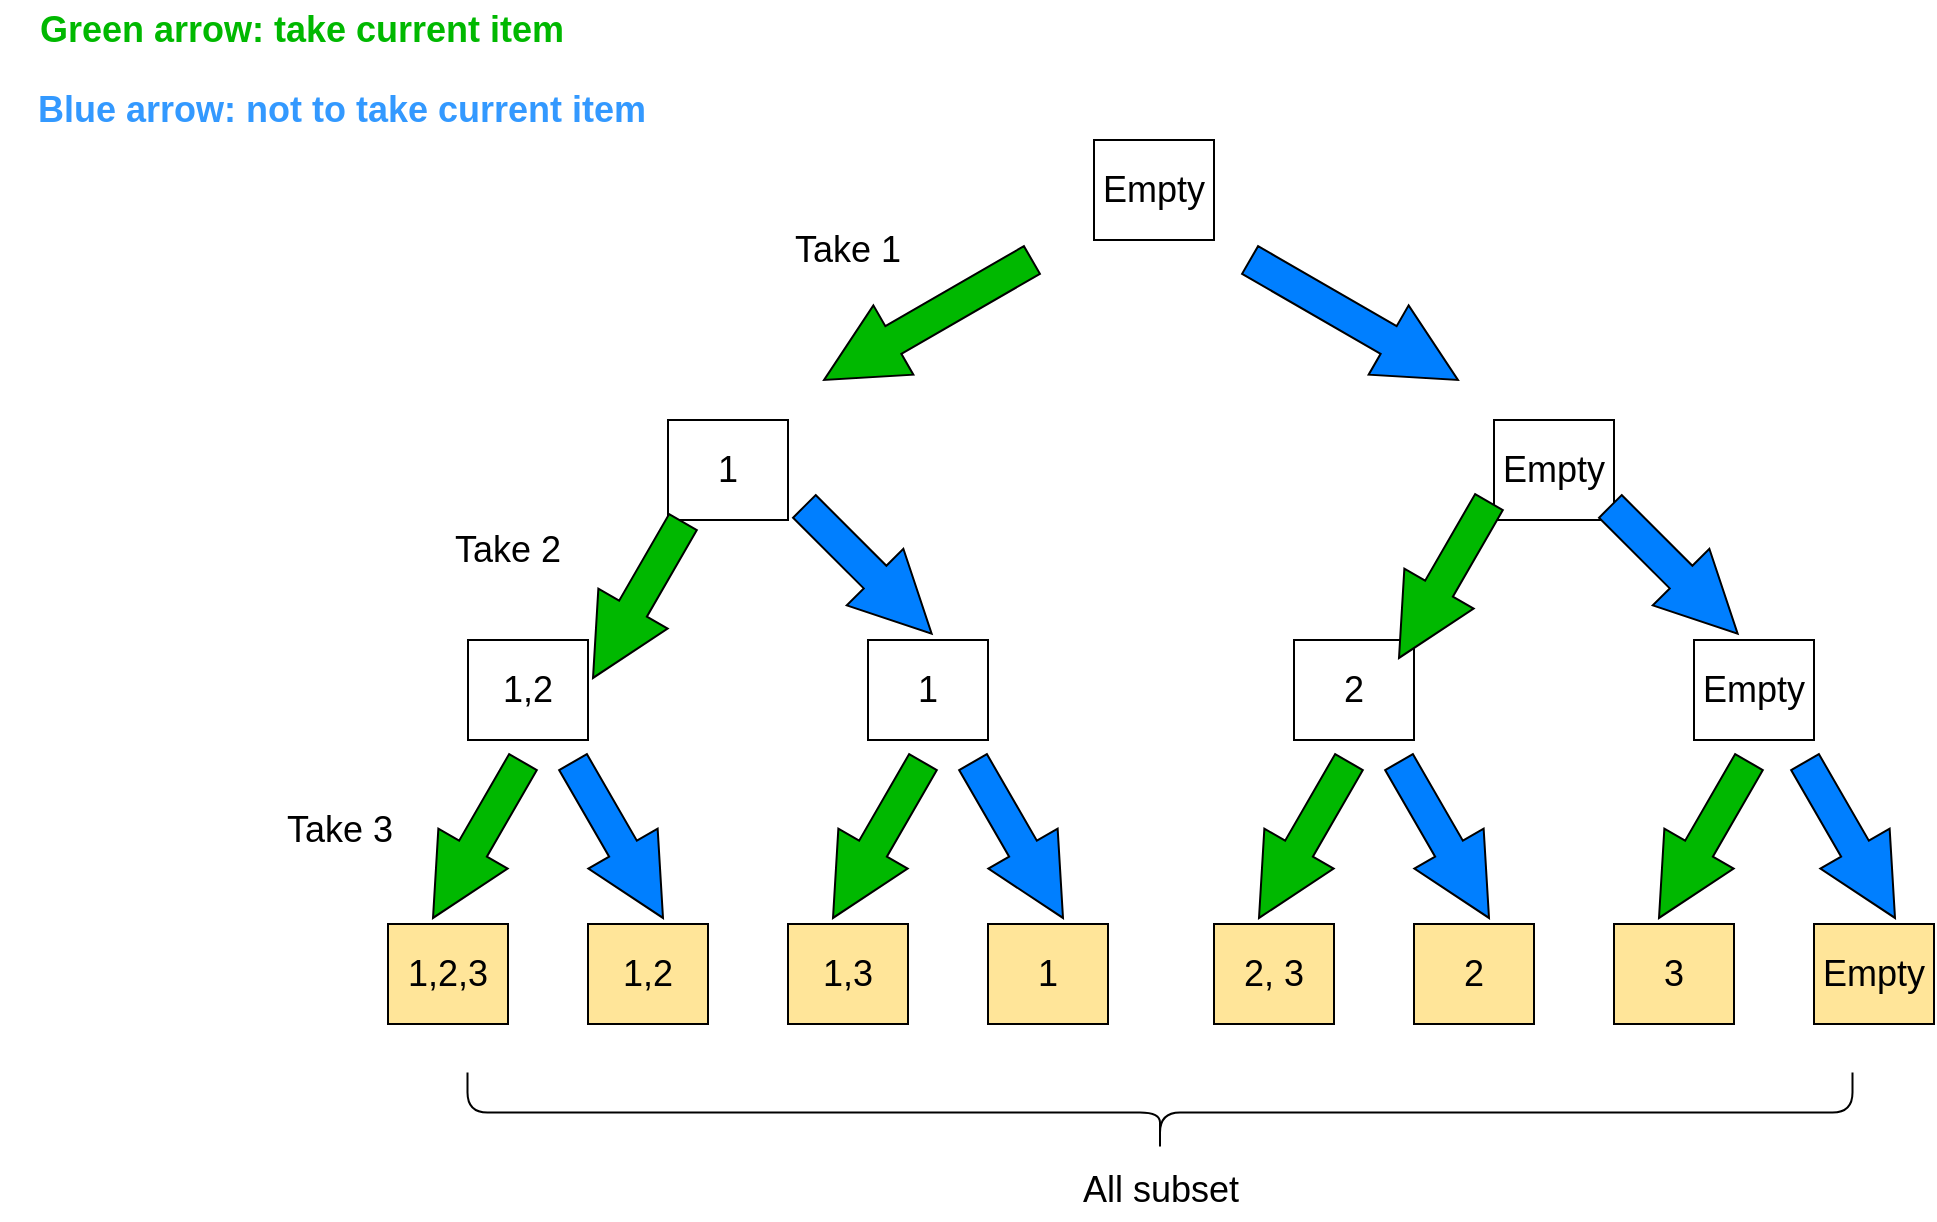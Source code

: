 <mxfile version="20.4.1" type="github">
  <diagram id="qM-cMQCvzxBhEE6eYmAq" name="第 1 页">
    <mxGraphModel dx="2462" dy="2159" grid="1" gridSize="10" guides="1" tooltips="1" connect="1" arrows="1" fold="1" page="1" pageScale="1" pageWidth="827" pageHeight="1169" math="0" shadow="0">
      <root>
        <mxCell id="0" />
        <mxCell id="1" parent="0" />
        <mxCell id="jb7JPiQM4gg-1MJWg5oM-1" value="&lt;font style=&quot;font-size: 18px;&quot;&gt;1&lt;/font&gt;" style="rounded=0;whiteSpace=wrap;html=1;" vertex="1" parent="1">
          <mxGeometry x="184" y="170" width="60" height="50" as="geometry" />
        </mxCell>
        <mxCell id="jb7JPiQM4gg-1MJWg5oM-3" value="&lt;font style=&quot;font-size: 18px;&quot;&gt;1,2&lt;/font&gt;" style="rounded=0;whiteSpace=wrap;html=1;" vertex="1" parent="1">
          <mxGeometry x="84" y="280" width="60" height="50" as="geometry" />
        </mxCell>
        <mxCell id="jb7JPiQM4gg-1MJWg5oM-6" value="&lt;font style=&quot;font-size: 18px;&quot;&gt;1,2,3&lt;/font&gt;" style="rounded=0;whiteSpace=wrap;html=1;fillColor=#FFE599;" vertex="1" parent="1">
          <mxGeometry x="44" y="422" width="60" height="50" as="geometry" />
        </mxCell>
        <mxCell id="jb7JPiQM4gg-1MJWg5oM-8" value="&lt;font style=&quot;font-size: 18px;&quot;&gt;1,2&lt;/font&gt;" style="rounded=0;whiteSpace=wrap;html=1;fillColor=#FFE599;" vertex="1" parent="1">
          <mxGeometry x="144" y="422" width="60" height="50" as="geometry" />
        </mxCell>
        <mxCell id="jb7JPiQM4gg-1MJWg5oM-9" value="&lt;font style=&quot;font-size: 18px;&quot;&gt;1&lt;/font&gt;" style="rounded=0;whiteSpace=wrap;html=1;" vertex="1" parent="1">
          <mxGeometry x="284" y="280" width="60" height="50" as="geometry" />
        </mxCell>
        <mxCell id="jb7JPiQM4gg-1MJWg5oM-10" value="&lt;font style=&quot;font-size: 18px;&quot;&gt;1,3&lt;/font&gt;" style="rounded=0;whiteSpace=wrap;html=1;fillColor=#FFE599;" vertex="1" parent="1">
          <mxGeometry x="244" y="422" width="60" height="50" as="geometry" />
        </mxCell>
        <mxCell id="jb7JPiQM4gg-1MJWg5oM-11" value="&lt;font style=&quot;font-size: 18px;&quot;&gt;1&lt;/font&gt;" style="rounded=0;whiteSpace=wrap;html=1;fillColor=#FFE599;" vertex="1" parent="1">
          <mxGeometry x="344" y="422" width="60" height="50" as="geometry" />
        </mxCell>
        <mxCell id="jb7JPiQM4gg-1MJWg5oM-12" value="&lt;font style=&quot;font-size: 18px;&quot;&gt;Empty&lt;/font&gt;" style="rounded=0;whiteSpace=wrap;html=1;" vertex="1" parent="1">
          <mxGeometry x="597" y="170" width="60" height="50" as="geometry" />
        </mxCell>
        <mxCell id="jb7JPiQM4gg-1MJWg5oM-13" value="&lt;font style=&quot;font-size: 18px;&quot;&gt;2&lt;/font&gt;" style="rounded=0;whiteSpace=wrap;html=1;" vertex="1" parent="1">
          <mxGeometry x="497" y="280" width="60" height="50" as="geometry" />
        </mxCell>
        <mxCell id="jb7JPiQM4gg-1MJWg5oM-14" value="&lt;font style=&quot;font-size: 18px;&quot;&gt;2, 3&lt;/font&gt;" style="rounded=0;whiteSpace=wrap;html=1;fillColor=#FFE599;" vertex="1" parent="1">
          <mxGeometry x="457" y="422" width="60" height="50" as="geometry" />
        </mxCell>
        <mxCell id="jb7JPiQM4gg-1MJWg5oM-15" value="&lt;font style=&quot;font-size: 18px;&quot;&gt;2&lt;/font&gt;" style="rounded=0;whiteSpace=wrap;html=1;fillColor=#FFE599;" vertex="1" parent="1">
          <mxGeometry x="557" y="422" width="60" height="50" as="geometry" />
        </mxCell>
        <mxCell id="jb7JPiQM4gg-1MJWg5oM-16" value="&lt;font style=&quot;font-size: 18px;&quot;&gt;Empty&lt;/font&gt;" style="rounded=0;whiteSpace=wrap;html=1;" vertex="1" parent="1">
          <mxGeometry x="697" y="280" width="60" height="50" as="geometry" />
        </mxCell>
        <mxCell id="jb7JPiQM4gg-1MJWg5oM-17" value="&lt;font style=&quot;font-size: 18px;&quot;&gt;3&lt;/font&gt;" style="rounded=0;whiteSpace=wrap;html=1;fillColor=#FFE599;" vertex="1" parent="1">
          <mxGeometry x="657" y="422" width="60" height="50" as="geometry" />
        </mxCell>
        <mxCell id="jb7JPiQM4gg-1MJWg5oM-18" value="&lt;font style=&quot;font-size: 18px;&quot;&gt;Empty&lt;/font&gt;" style="rounded=0;whiteSpace=wrap;html=1;fillColor=#FFE599;" vertex="1" parent="1">
          <mxGeometry x="757" y="422" width="60" height="50" as="geometry" />
        </mxCell>
        <mxCell id="jb7JPiQM4gg-1MJWg5oM-19" value="&lt;font style=&quot;font-size: 18px;&quot;&gt;Empty&lt;/font&gt;" style="rounded=0;whiteSpace=wrap;html=1;" vertex="1" parent="1">
          <mxGeometry x="397" y="30" width="60" height="50" as="geometry" />
        </mxCell>
        <mxCell id="jb7JPiQM4gg-1MJWg5oM-21" value="" style="html=1;shadow=0;dashed=0;align=center;verticalAlign=middle;shape=mxgraph.arrows2.arrow;dy=0.6;dx=40;direction=west;notch=0;fontSize=18;rotation=-30;fillColor=#00B800;" vertex="1" parent="1">
          <mxGeometry x="254" y="100" width="120" height="40" as="geometry" />
        </mxCell>
        <mxCell id="jb7JPiQM4gg-1MJWg5oM-22" value="" style="html=1;shadow=0;dashed=0;align=center;verticalAlign=middle;shape=mxgraph.arrows2.arrow;dy=0.6;dx=40;direction=north;notch=0;fontSize=18;rotation=135;fillColor=#007FFF;" vertex="1" parent="1">
          <mxGeometry x="264" y="200" width="40" height="90" as="geometry" />
        </mxCell>
        <mxCell id="jb7JPiQM4gg-1MJWg5oM-24" value="" style="html=1;shadow=0;dashed=0;align=center;verticalAlign=middle;shape=mxgraph.arrows2.arrow;dy=0.6;dx=40;direction=west;notch=0;fontSize=18;rotation=-60;fillColor=#00B800;" vertex="1" parent="1">
          <mxGeometry x="44" y="360" width="90" height="40" as="geometry" />
        </mxCell>
        <mxCell id="jb7JPiQM4gg-1MJWg5oM-25" value="" style="html=1;shadow=0;dashed=0;align=center;verticalAlign=middle;shape=mxgraph.arrows2.arrow;dy=0.6;dx=40;direction=west;notch=0;fontSize=18;rotation=-60;fillColor=#00B800;" vertex="1" parent="1">
          <mxGeometry x="244" y="360" width="90" height="40" as="geometry" />
        </mxCell>
        <mxCell id="jb7JPiQM4gg-1MJWg5oM-26" value="" style="html=1;shadow=0;dashed=0;align=center;verticalAlign=middle;shape=mxgraph.arrows2.arrow;dy=0.6;dx=40;direction=west;notch=0;fontSize=18;rotation=-60;fillColor=#00B800;" vertex="1" parent="1">
          <mxGeometry x="457" y="360" width="90" height="40" as="geometry" />
        </mxCell>
        <mxCell id="jb7JPiQM4gg-1MJWg5oM-27" value="" style="html=1;shadow=0;dashed=0;align=center;verticalAlign=middle;shape=mxgraph.arrows2.arrow;dy=0.6;dx=40;direction=west;notch=0;fontSize=18;rotation=-60;fillColor=#00B800;" vertex="1" parent="1">
          <mxGeometry x="657" y="360" width="90" height="40" as="geometry" />
        </mxCell>
        <mxCell id="jb7JPiQM4gg-1MJWg5oM-28" value="" style="html=1;shadow=0;dashed=0;align=center;verticalAlign=middle;shape=mxgraph.arrows2.arrow;dy=0.6;dx=40;direction=west;notch=0;fontSize=18;rotation=-60;fillColor=#00B800;" vertex="1" parent="1">
          <mxGeometry x="527" y="230" width="90" height="40" as="geometry" />
        </mxCell>
        <mxCell id="jb7JPiQM4gg-1MJWg5oM-29" value="" style="html=1;shadow=0;dashed=0;align=center;verticalAlign=middle;shape=mxgraph.arrows2.arrow;dy=0.6;dx=40;direction=west;notch=0;fontSize=18;rotation=-150;fillColor=#007FFF;" vertex="1" parent="1">
          <mxGeometry x="467" y="100" width="120" height="40" as="geometry" />
        </mxCell>
        <mxCell id="jb7JPiQM4gg-1MJWg5oM-30" value="" style="html=1;shadow=0;dashed=0;align=center;verticalAlign=middle;shape=mxgraph.arrows2.arrow;dy=0.6;dx=40;direction=west;notch=0;fontSize=18;rotation=-60;fillColor=#00B800;" vertex="1" parent="1">
          <mxGeometry x="124" y="240" width="90" height="40" as="geometry" />
        </mxCell>
        <mxCell id="jb7JPiQM4gg-1MJWg5oM-32" value="" style="html=1;shadow=0;dashed=0;align=center;verticalAlign=middle;shape=mxgraph.arrows2.arrow;dy=0.6;dx=40;direction=north;notch=0;fontSize=18;rotation=135;fillColor=#007FFF;" vertex="1" parent="1">
          <mxGeometry x="667" y="200" width="40" height="90" as="geometry" />
        </mxCell>
        <mxCell id="jb7JPiQM4gg-1MJWg5oM-34" value="" style="html=1;shadow=0;dashed=0;align=center;verticalAlign=middle;shape=mxgraph.arrows2.arrow;dy=0.6;dx=40;direction=west;notch=0;fontSize=18;rotation=-120;fillColor=#007FFF;" vertex="1" parent="1">
          <mxGeometry x="114" y="360" width="90" height="40" as="geometry" />
        </mxCell>
        <mxCell id="jb7JPiQM4gg-1MJWg5oM-35" value="" style="html=1;shadow=0;dashed=0;align=center;verticalAlign=middle;shape=mxgraph.arrows2.arrow;dy=0.6;dx=40;direction=west;notch=0;fontSize=18;rotation=-120;fillColor=#007FFF;" vertex="1" parent="1">
          <mxGeometry x="314" y="360" width="90" height="40" as="geometry" />
        </mxCell>
        <mxCell id="jb7JPiQM4gg-1MJWg5oM-36" value="" style="html=1;shadow=0;dashed=0;align=center;verticalAlign=middle;shape=mxgraph.arrows2.arrow;dy=0.6;dx=40;direction=west;notch=0;fontSize=18;rotation=-120;fillColor=#007FFF;" vertex="1" parent="1">
          <mxGeometry x="527" y="360" width="90" height="40" as="geometry" />
        </mxCell>
        <mxCell id="jb7JPiQM4gg-1MJWg5oM-37" value="" style="html=1;shadow=0;dashed=0;align=center;verticalAlign=middle;shape=mxgraph.arrows2.arrow;dy=0.6;dx=40;direction=west;notch=0;fontSize=18;rotation=-120;fillColor=#007FFF;" vertex="1" parent="1">
          <mxGeometry x="730" y="360" width="90" height="40" as="geometry" />
        </mxCell>
        <mxCell id="jb7JPiQM4gg-1MJWg5oM-38" value="" style="shape=curlyBracket;whiteSpace=wrap;html=1;rounded=1;flipH=1;fontSize=18;fillColor=#FFE599;rotation=90;" vertex="1" parent="1">
          <mxGeometry x="410" y="170" width="40" height="692.5" as="geometry" />
        </mxCell>
        <mxCell id="jb7JPiQM4gg-1MJWg5oM-39" value="All subset" style="text;html=1;strokeColor=none;fillColor=none;align=center;verticalAlign=middle;whiteSpace=wrap;rounded=0;fontSize=18;" vertex="1" parent="1">
          <mxGeometry x="358.5" y="540" width="143" height="30" as="geometry" />
        </mxCell>
        <mxCell id="jb7JPiQM4gg-1MJWg5oM-40" value="&lt;font color=&quot;#00b800&quot; style=&quot;font-size: 18px;&quot;&gt;&lt;b&gt;Green arrow: take current item&lt;/b&gt;&lt;/font&gt;" style="text;html=1;strokeColor=none;fillColor=none;align=center;verticalAlign=middle;whiteSpace=wrap;rounded=0;fontSize=18;" vertex="1" parent="1">
          <mxGeometry x="-142" y="-40" width="286" height="30" as="geometry" />
        </mxCell>
        <mxCell id="jb7JPiQM4gg-1MJWg5oM-41" value="&lt;font color=&quot;#3399ff&quot; style=&quot;font-size: 18px;&quot;&gt;&lt;b&gt;Blue arrow: not to take current item&lt;/b&gt;&lt;/font&gt;" style="text;html=1;strokeColor=none;fillColor=none;align=center;verticalAlign=middle;whiteSpace=wrap;rounded=0;fontSize=18;" vertex="1" parent="1">
          <mxGeometry x="-150" width="342" height="30" as="geometry" />
        </mxCell>
        <mxCell id="jb7JPiQM4gg-1MJWg5oM-46" value="Take 1" style="text;html=1;strokeColor=none;fillColor=none;align=center;verticalAlign=middle;whiteSpace=wrap;rounded=0;fontSize=18;fontColor=#000000;" vertex="1" parent="1">
          <mxGeometry x="244" y="70" width="60" height="30" as="geometry" />
        </mxCell>
        <mxCell id="jb7JPiQM4gg-1MJWg5oM-48" value="Take 2" style="text;html=1;strokeColor=none;fillColor=none;align=center;verticalAlign=middle;whiteSpace=wrap;rounded=0;fontSize=18;fontColor=#000000;" vertex="1" parent="1">
          <mxGeometry x="74" y="220" width="60" height="30" as="geometry" />
        </mxCell>
        <mxCell id="jb7JPiQM4gg-1MJWg5oM-49" value="Take 3" style="text;html=1;strokeColor=none;fillColor=none;align=center;verticalAlign=middle;whiteSpace=wrap;rounded=0;fontSize=18;fontColor=#000000;" vertex="1" parent="1">
          <mxGeometry x="-10" y="360" width="60" height="30" as="geometry" />
        </mxCell>
      </root>
    </mxGraphModel>
  </diagram>
</mxfile>
